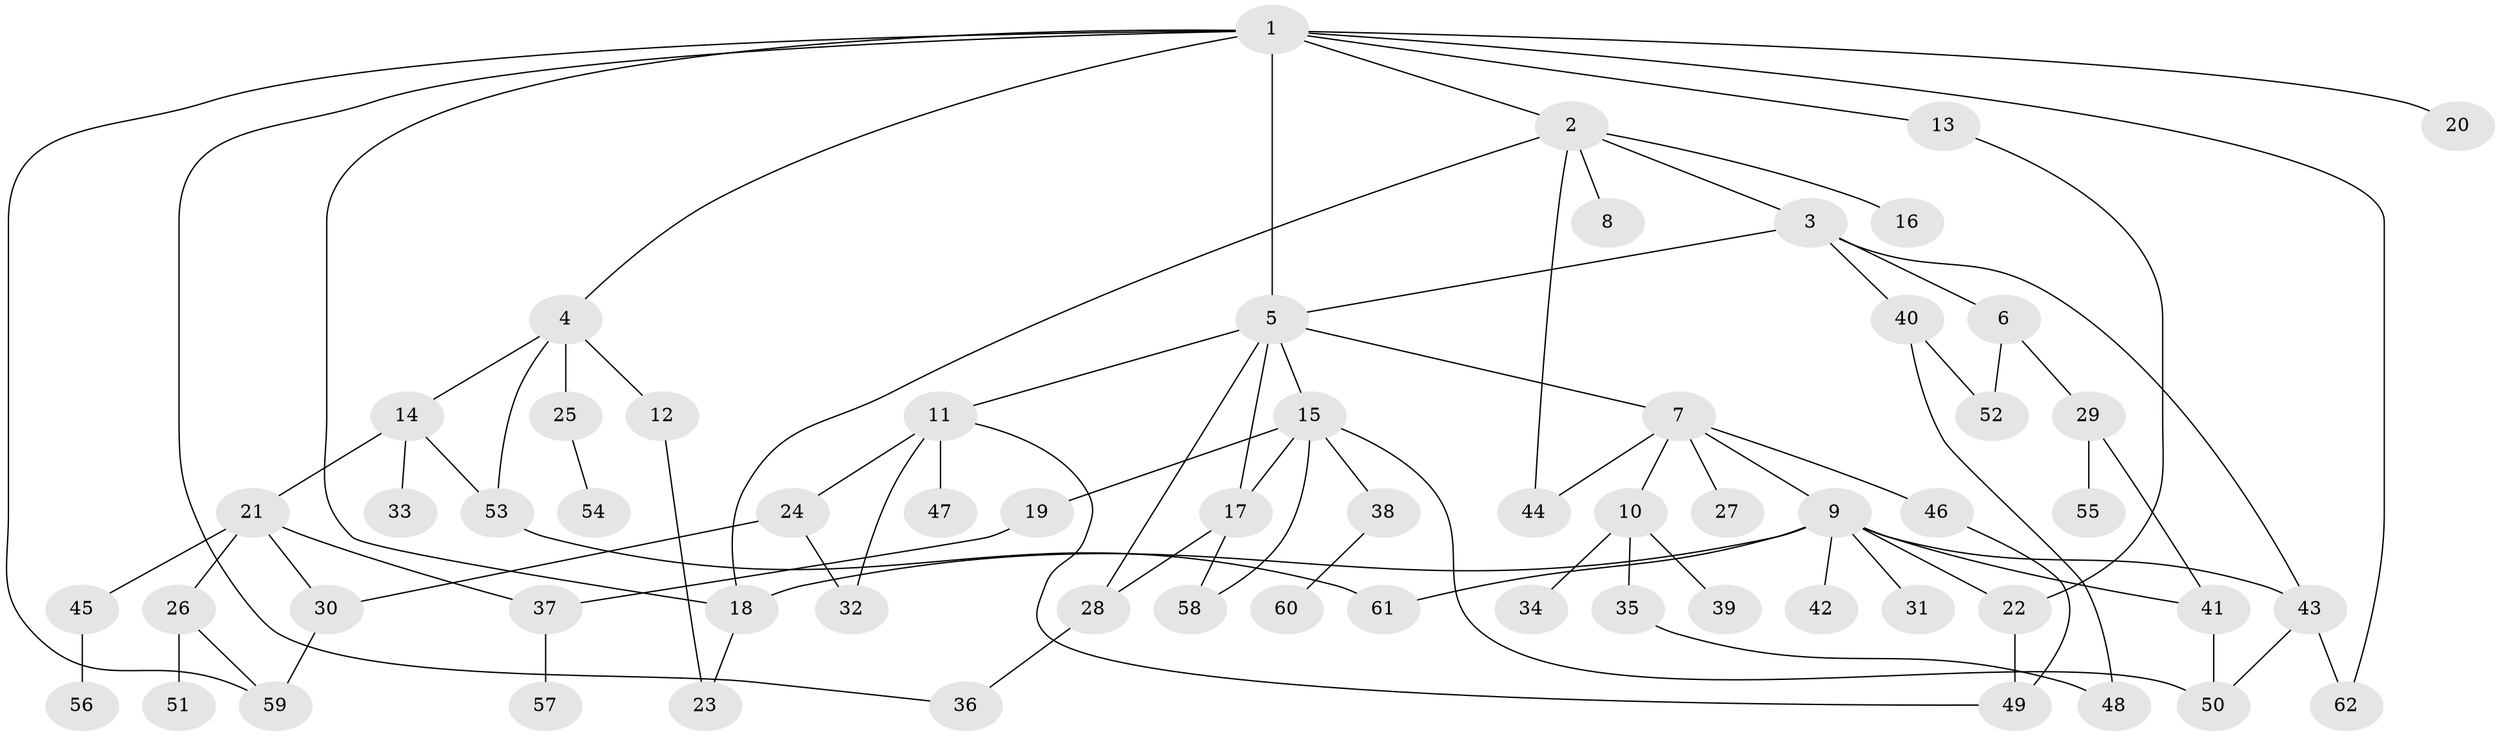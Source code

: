 // coarse degree distribution, {10: 0.025, 5: 0.125, 11: 0.025, 3: 0.25, 7: 0.025, 2: 0.225, 1: 0.225, 4: 0.1}
// Generated by graph-tools (version 1.1) at 2025/23/03/03/25 07:23:35]
// undirected, 62 vertices, 87 edges
graph export_dot {
graph [start="1"]
  node [color=gray90,style=filled];
  1;
  2;
  3;
  4;
  5;
  6;
  7;
  8;
  9;
  10;
  11;
  12;
  13;
  14;
  15;
  16;
  17;
  18;
  19;
  20;
  21;
  22;
  23;
  24;
  25;
  26;
  27;
  28;
  29;
  30;
  31;
  32;
  33;
  34;
  35;
  36;
  37;
  38;
  39;
  40;
  41;
  42;
  43;
  44;
  45;
  46;
  47;
  48;
  49;
  50;
  51;
  52;
  53;
  54;
  55;
  56;
  57;
  58;
  59;
  60;
  61;
  62;
  1 -- 2;
  1 -- 4;
  1 -- 5;
  1 -- 13;
  1 -- 20;
  1 -- 36;
  1 -- 59;
  1 -- 18;
  1 -- 62;
  2 -- 3;
  2 -- 8;
  2 -- 16;
  2 -- 44;
  2 -- 18;
  3 -- 6;
  3 -- 40;
  3 -- 43;
  3 -- 5;
  4 -- 12;
  4 -- 14;
  4 -- 25;
  4 -- 53;
  5 -- 7;
  5 -- 11;
  5 -- 15;
  5 -- 28;
  5 -- 17;
  6 -- 29;
  6 -- 52;
  7 -- 9;
  7 -- 10;
  7 -- 27;
  7 -- 44;
  7 -- 46;
  9 -- 18;
  9 -- 22;
  9 -- 31;
  9 -- 41;
  9 -- 42;
  9 -- 43;
  9 -- 61;
  10 -- 34;
  10 -- 35;
  10 -- 39;
  11 -- 24;
  11 -- 47;
  11 -- 49;
  11 -- 32;
  12 -- 23;
  13 -- 22;
  14 -- 21;
  14 -- 33;
  14 -- 53;
  15 -- 17;
  15 -- 19;
  15 -- 38;
  15 -- 58;
  15 -- 50;
  17 -- 58;
  17 -- 28;
  18 -- 23;
  19 -- 37;
  21 -- 26;
  21 -- 37;
  21 -- 45;
  21 -- 30;
  22 -- 49;
  24 -- 30;
  24 -- 32;
  25 -- 54;
  26 -- 51;
  26 -- 59;
  28 -- 36;
  29 -- 55;
  29 -- 41;
  30 -- 59;
  35 -- 48;
  37 -- 57;
  38 -- 60;
  40 -- 52;
  40 -- 48;
  41 -- 50;
  43 -- 62;
  43 -- 50;
  45 -- 56;
  46 -- 49;
  53 -- 61;
}
